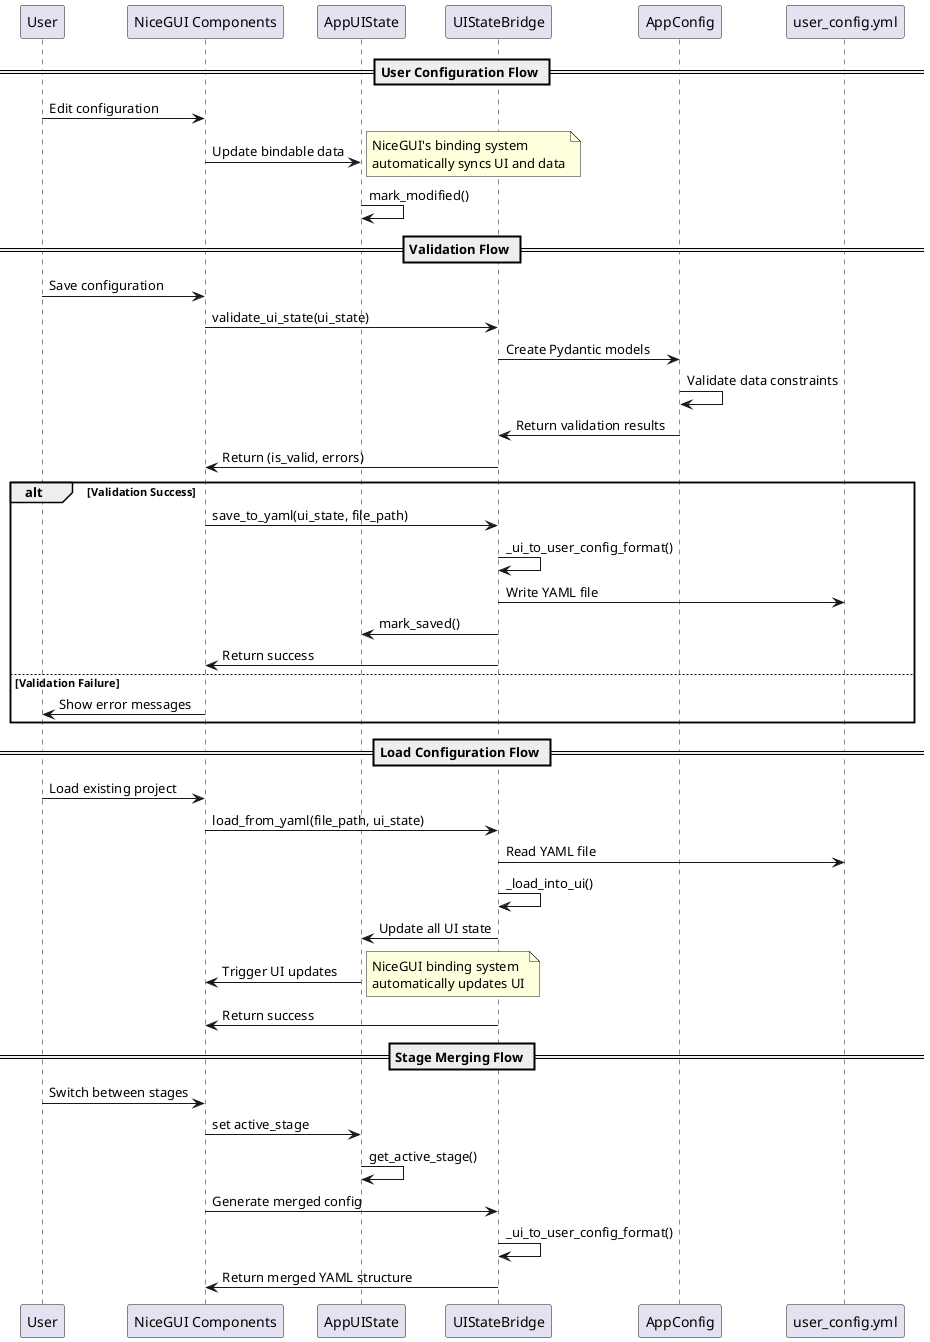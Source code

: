 @startuml data_flow_sequence
participant "User" as U
participant "NiceGUI Components" as UI
participant "AppUIState" as UIS
participant "UIStateBridge" as Bridge
participant "AppConfig" as BC
participant "user_config.yml" as YAML

== User Configuration Flow ==
U -> UI: Edit configuration
UI -> UIS: Update bindable data
note right: NiceGUI's binding system\nautomatically syncs UI and data
UIS -> UIS: mark_modified()

== Validation Flow ==
U -> UI: Save configuration
UI -> Bridge: validate_ui_state(ui_state)
Bridge -> BC: Create Pydantic models
BC -> BC: Validate data constraints
BC -> Bridge: Return validation results
Bridge -> UI: Return (is_valid, errors)

alt Validation Success
    UI -> Bridge: save_to_yaml(ui_state, file_path)
    Bridge -> Bridge: _ui_to_user_config_format()
    Bridge -> YAML: Write YAML file
    Bridge -> UIS: mark_saved()
    Bridge -> UI: Return success
else Validation Failure
    UI -> U: Show error messages
end

== Load Configuration Flow ==
U -> UI: Load existing project
UI -> Bridge: load_from_yaml(file_path, ui_state)
Bridge -> YAML: Read YAML file
Bridge -> Bridge: _load_into_ui()
Bridge -> UIS: Update all UI state
UIS -> UI: Trigger UI updates
note right: NiceGUI binding system\nautomatically updates UI
Bridge -> UI: Return success

== Stage Merging Flow ==
U -> UI: Switch between stages
UI -> UIS: set active_stage
UIS -> UIS: get_active_stage()
UI -> Bridge: Generate merged config
Bridge -> Bridge: _ui_to_user_config_format()
Bridge -> UI: Return merged YAML structure
@enduml
